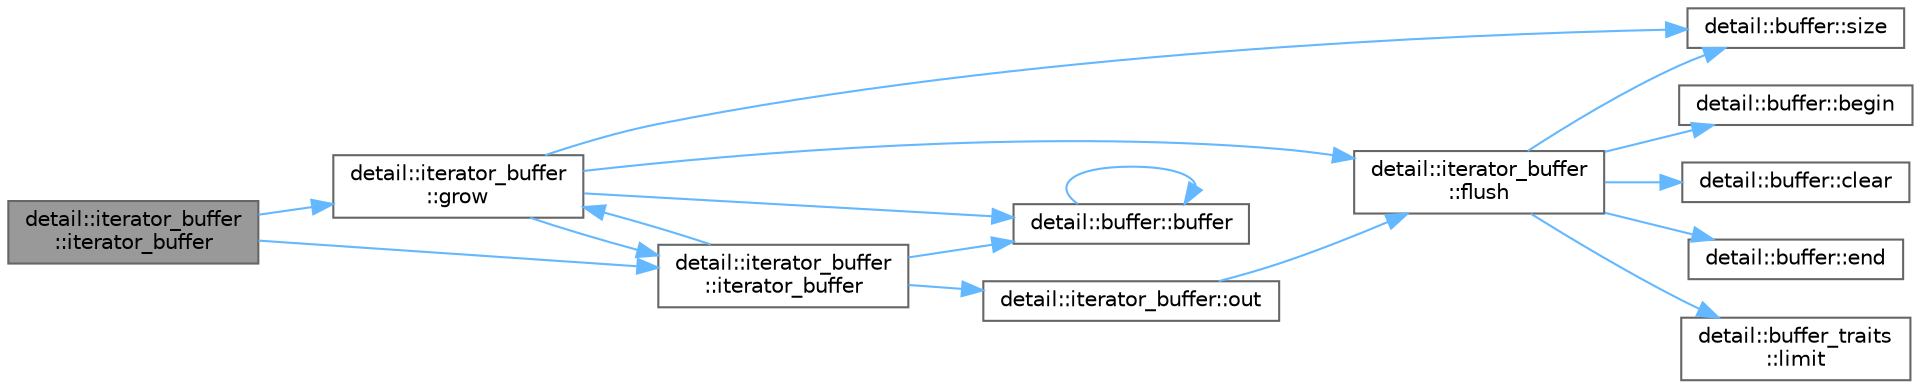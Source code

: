 digraph "detail::iterator_buffer::iterator_buffer"
{
 // LATEX_PDF_SIZE
  bgcolor="transparent";
  edge [fontname=Helvetica,fontsize=10,labelfontname=Helvetica,labelfontsize=10];
  node [fontname=Helvetica,fontsize=10,shape=box,height=0.2,width=0.4];
  rankdir="LR";
  Node1 [id="Node000001",label="detail::iterator_buffer\l::iterator_buffer",height=0.2,width=0.4,color="gray40", fillcolor="grey60", style="filled", fontcolor="black",tooltip=" "];
  Node1 -> Node2 [id="edge17_Node000001_Node000002",color="steelblue1",style="solid",tooltip=" "];
  Node2 [id="Node000002",label="detail::iterator_buffer\l::grow",height=0.2,width=0.4,color="grey40", fillcolor="white", style="filled",URL="$classdetail_1_1iterator__buffer.html#a3f88dc41440381c28345a3562d2ad9ad",tooltip=" "];
  Node2 -> Node3 [id="edge18_Node000002_Node000003",color="steelblue1",style="solid",tooltip=" "];
  Node3 [id="Node000003",label="detail::buffer::buffer",height=0.2,width=0.4,color="grey40", fillcolor="white", style="filled",URL="$classdetail_1_1buffer.html#a00e1cc577f5d24dbbb494b8fc8569946",tooltip=" "];
  Node3 -> Node3 [id="edge19_Node000003_Node000003",color="steelblue1",style="solid",tooltip=" "];
  Node2 -> Node4 [id="edge20_Node000002_Node000004",color="steelblue1",style="solid",tooltip=" "];
  Node4 [id="Node000004",label="detail::iterator_buffer\l::flush",height=0.2,width=0.4,color="grey40", fillcolor="white", style="filled",URL="$classdetail_1_1iterator__buffer.html#a279e0a3c65ff0368e8d5a3b153bcc9e3",tooltip=" "];
  Node4 -> Node5 [id="edge21_Node000004_Node000005",color="steelblue1",style="solid",tooltip=" "];
  Node5 [id="Node000005",label="detail::buffer::begin",height=0.2,width=0.4,color="grey40", fillcolor="white", style="filled",URL="$classdetail_1_1buffer.html#adf353302bef0b99c405ca999d07b39ed",tooltip=" "];
  Node4 -> Node6 [id="edge22_Node000004_Node000006",color="steelblue1",style="solid",tooltip=" "];
  Node6 [id="Node000006",label="detail::buffer::clear",height=0.2,width=0.4,color="grey40", fillcolor="white", style="filled",URL="$classdetail_1_1buffer.html#af53aad71d2441a653570f07d76db1844",tooltip="Clears this buffer."];
  Node4 -> Node7 [id="edge23_Node000004_Node000007",color="steelblue1",style="solid",tooltip=" "];
  Node7 [id="Node000007",label="detail::buffer::end",height=0.2,width=0.4,color="grey40", fillcolor="white", style="filled",URL="$classdetail_1_1buffer.html#ac2b183d544845677a3b7d1137b17d16d",tooltip=" "];
  Node4 -> Node8 [id="edge24_Node000004_Node000008",color="steelblue1",style="solid",tooltip=" "];
  Node8 [id="Node000008",label="detail::buffer_traits\l::limit",height=0.2,width=0.4,color="grey40", fillcolor="white", style="filled",URL="$structdetail_1_1buffer__traits.html#a7a1c96dc0ad74816a6a1644474d940de",tooltip=" "];
  Node4 -> Node9 [id="edge25_Node000004_Node000009",color="steelblue1",style="solid",tooltip=" "];
  Node9 [id="Node000009",label="detail::buffer::size",height=0.2,width=0.4,color="grey40", fillcolor="white", style="filled",URL="$classdetail_1_1buffer.html#a8685285932360c284d19003fc4ba3edc",tooltip="Returns the size of this buffer."];
  Node2 -> Node10 [id="edge26_Node000002_Node000010",color="steelblue1",style="solid",tooltip=" "];
  Node10 [id="Node000010",label="detail::iterator_buffer\l::iterator_buffer",height=0.2,width=0.4,color="grey40", fillcolor="white", style="filled",URL="$classdetail_1_1iterator__buffer.html#a6de3a78571f492f4504b116e3736e207",tooltip=" "];
  Node10 -> Node3 [id="edge27_Node000010_Node000003",color="steelblue1",style="solid",tooltip=" "];
  Node10 -> Node2 [id="edge28_Node000010_Node000002",color="steelblue1",style="solid",tooltip=" "];
  Node10 -> Node11 [id="edge29_Node000010_Node000011",color="steelblue1",style="solid",tooltip=" "];
  Node11 [id="Node000011",label="detail::iterator_buffer::out",height=0.2,width=0.4,color="grey40", fillcolor="white", style="filled",URL="$classdetail_1_1iterator__buffer.html#ad469f278794de3f5198c874eef4f583c",tooltip=" "];
  Node11 -> Node4 [id="edge30_Node000011_Node000004",color="steelblue1",style="solid",tooltip=" "];
  Node2 -> Node9 [id="edge31_Node000002_Node000009",color="steelblue1",style="solid",tooltip=" "];
  Node1 -> Node10 [id="edge32_Node000001_Node000010",color="steelblue1",style="solid",tooltip=" "];
}
